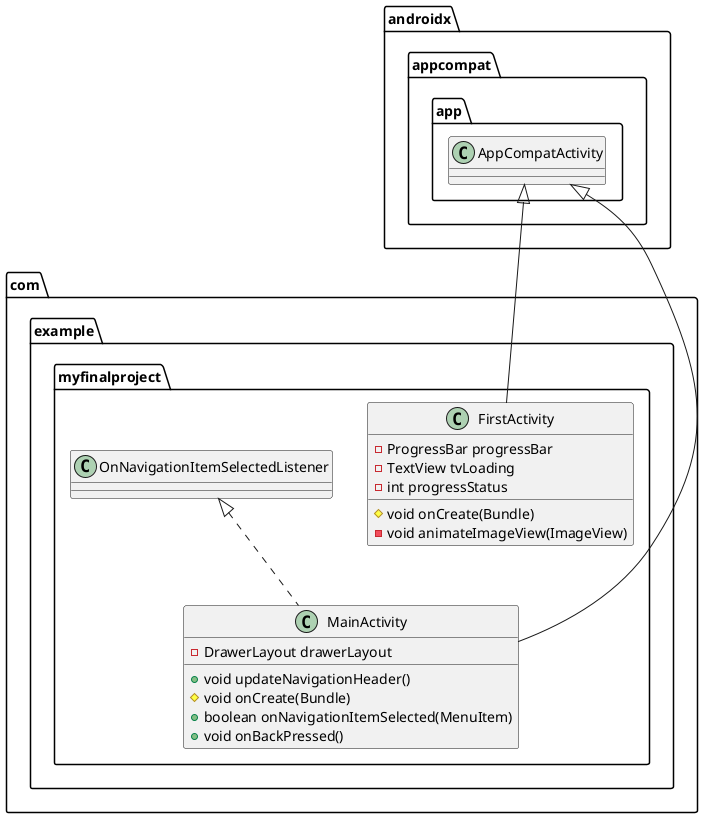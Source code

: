 @startuml
class com.example.myfinalproject.FirstActivity {
- ProgressBar progressBar
- TextView tvLoading
- int progressStatus
# void onCreate(Bundle)
- void animateImageView(ImageView)
}


class com.example.myfinalproject.MainActivity {
- DrawerLayout drawerLayout
+ void updateNavigationHeader()
# void onCreate(Bundle)
+ boolean onNavigationItemSelected(MenuItem)
+ void onBackPressed()
}




androidx.appcompat.app.AppCompatActivity <|-- com.example.myfinalproject.FirstActivity
com.example.myfinalproject.OnNavigationItemSelectedListener <|.. com.example.myfinalproject.MainActivity
androidx.appcompat.app.AppCompatActivity <|-- com.example.myfinalproject.MainActivity
@enduml